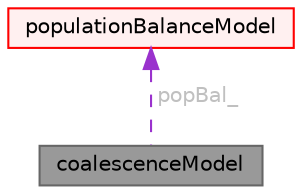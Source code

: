 digraph "coalescenceModel"
{
 // LATEX_PDF_SIZE
  bgcolor="transparent";
  edge [fontname=Helvetica,fontsize=10,labelfontname=Helvetica,labelfontsize=10];
  node [fontname=Helvetica,fontsize=10,shape=box,height=0.2,width=0.4];
  Node1 [id="Node000001",label="coalescenceModel",height=0.2,width=0.4,color="gray40", fillcolor="grey60", style="filled", fontcolor="black",tooltip="Base class for coalescence models."];
  Node2 -> Node1 [id="edge1_Node000001_Node000002",dir="back",color="darkorchid3",style="dashed",tooltip=" ",label=" popBal_",fontcolor="grey" ];
  Node2 [id="Node000002",label="populationBalanceModel",height=0.2,width=0.4,color="red", fillcolor="#FFF0F0", style="filled",URL="$classFoam_1_1diameterModels_1_1populationBalanceModel.html",tooltip="Class that solves the univariate population balance equation by means of a class method (also called ..."];
}
